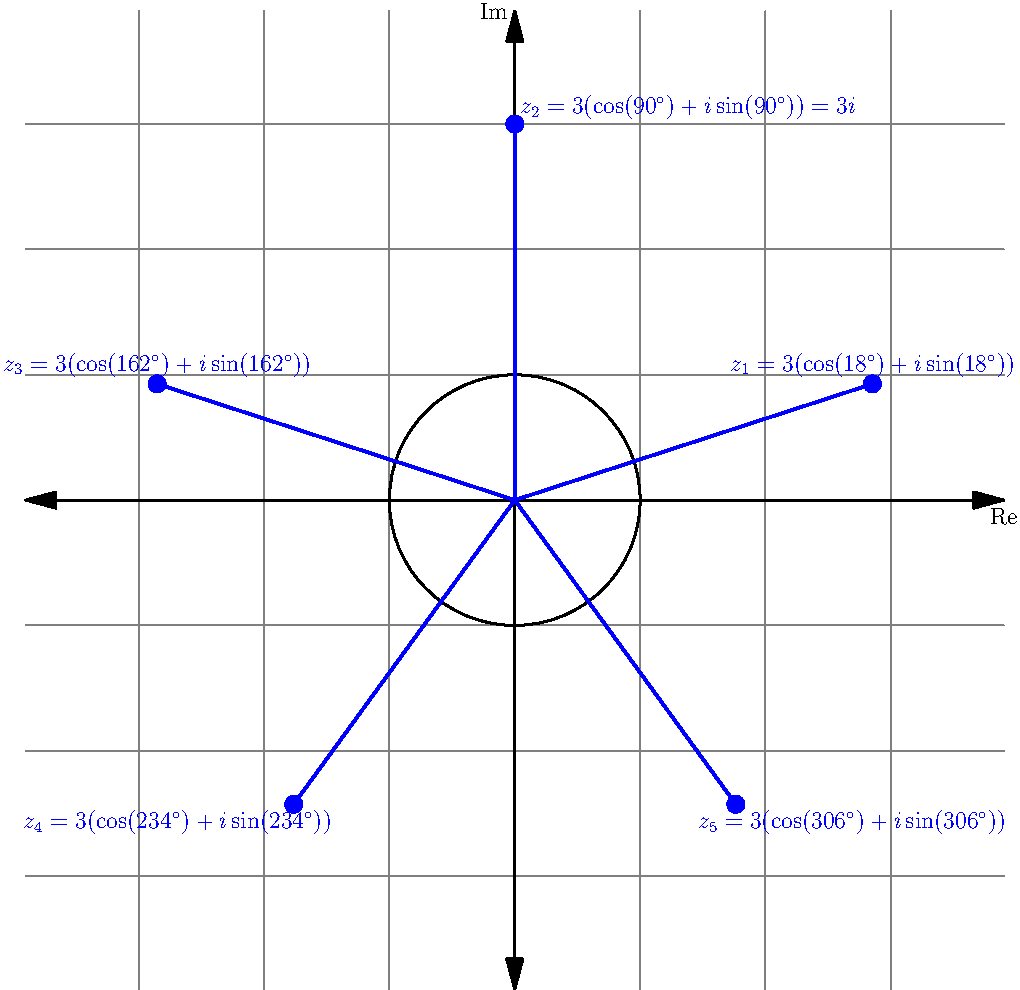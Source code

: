 size(18cm);

real M = 3.9;
for (int t=-3; t<=3; ++t) {
if (t!=0) {
  draw((M,t)--(-M,t), grey);
  draw((t,M)--(t,-M), grey);
}
}

draw(unitcircle, black+1);
draw((-M,0)--(M,0), black+1, Arrows);
draw((0,-M)--(0,M), black+1, Arrows);
label("Re", (M,0), dir(-90));
label("Im", (0,M), dir(180));

pair O = (0,0);
pair A = 3*dir(18);
pair B = A*dir(72);
pair C = B*dir(72);
pair D = C*dir(72);
pair E = D*dir(72);
draw(O--A, blue+1.4);
draw(O--B, blue+1.4);
draw(O--C, blue+1.4);
draw(O--D, blue+1.4);
draw(O--E, blue+1.4);
dotfactor *= 3;
dot(A, blue);
dot(B, blue);
dot(C, blue);
dot(D, blue);
dot(E, blue);

label("$z_1 = 3 (\cos(18^\circ) + i \sin (18^\circ))$",  A, dir(90), blue);
label("$z_2 = 3 (\cos(90^\circ) + i \sin (90^\circ)) = 3i$",  B, dir(45), blue);
label("$z_3 = 3 (\cos(162^\circ) + i \sin (162^\circ))$",  C, dir(90), blue);
label("$z_4 = 3 (\cos(234^\circ) + i \sin (234^\circ))$",  D, dir(D), blue);
label("$z_5 = 3 (\cos(306^\circ) + i \sin (306^\circ))$",  E, dir(E), blue);
